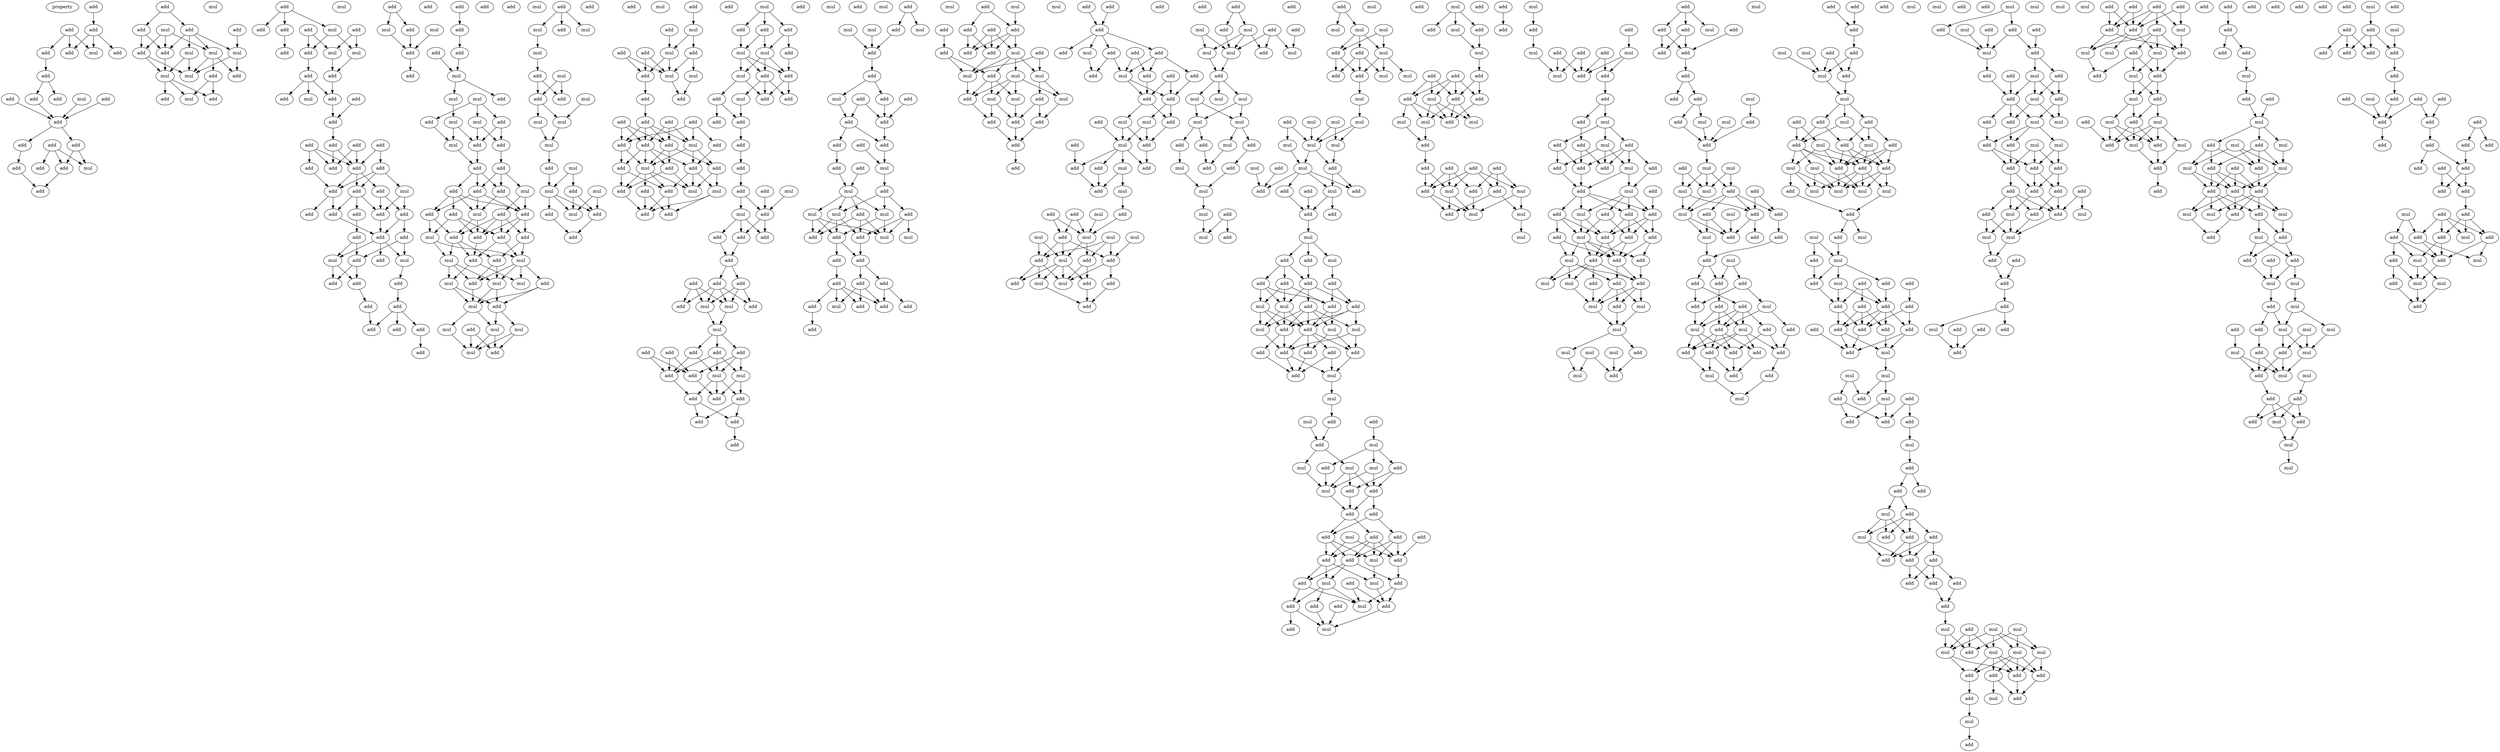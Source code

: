 digraph {
    node [fontcolor=black]
    property [mul=2,lf=1.2]
    0 [ label = add ];
    1 [ label = add ];
    2 [ label = add ];
    3 [ label = add ];
    4 [ label = add ];
    5 [ label = add ];
    6 [ label = mul ];
    7 [ label = add ];
    8 [ label = add ];
    9 [ label = mul ];
    10 [ label = add ];
    11 [ label = add ];
    12 [ label = add ];
    13 [ label = add ];
    14 [ label = add ];
    15 [ label = add ];
    16 [ label = add ];
    17 [ label = add ];
    18 [ label = add ];
    19 [ label = mul ];
    20 [ label = add ];
    21 [ label = add ];
    22 [ label = add ];
    23 [ label = add ];
    24 [ label = add ];
    25 [ label = mul ];
    26 [ label = add ];
    27 [ label = mul ];
    28 [ label = add ];
    29 [ label = mul ];
    30 [ label = add ];
    31 [ label = mul ];
    32 [ label = mul ];
    33 [ label = add ];
    34 [ label = add ];
    35 [ label = mul ];
    36 [ label = add ];
    37 [ label = mul ];
    38 [ label = add ];
    39 [ label = mul ];
    40 [ label = add ];
    41 [ label = add ];
    42 [ label = add ];
    43 [ label = mul ];
    44 [ label = add ];
    45 [ label = add ];
    46 [ label = mul ];
    47 [ label = add ];
    48 [ label = mul ];
    49 [ label = add ];
    50 [ label = add ];
    51 [ label = mul ];
    52 [ label = add ];
    53 [ label = add ];
    54 [ label = mul ];
    55 [ label = add ];
    56 [ label = add ];
    57 [ label = add ];
    58 [ label = add ];
    59 [ label = add ];
    60 [ label = add ];
    61 [ label = add ];
    62 [ label = add ];
    63 [ label = add ];
    64 [ label = add ];
    65 [ label = add ];
    66 [ label = add ];
    67 [ label = mul ];
    68 [ label = add ];
    69 [ label = add ];
    70 [ label = add ];
    71 [ label = add ];
    72 [ label = add ];
    73 [ label = add ];
    74 [ label = add ];
    75 [ label = add ];
    76 [ label = add ];
    77 [ label = add ];
    78 [ label = add ];
    79 [ label = mul ];
    80 [ label = mul ];
    81 [ label = add ];
    82 [ label = add ];
    83 [ label = add ];
    84 [ label = add ];
    85 [ label = add ];
    86 [ label = add ];
    87 [ label = add ];
    88 [ label = add ];
    89 [ label = add ];
    90 [ label = add ];
    91 [ label = add ];
    92 [ label = mul ];
    93 [ label = add ];
    94 [ label = mul ];
    95 [ label = add ];
    96 [ label = add ];
    97 [ label = add ];
    98 [ label = add ];
    99 [ label = add ];
    100 [ label = add ];
    101 [ label = add ];
    102 [ label = mul ];
    103 [ label = add ];
    104 [ label = add ];
    105 [ label = mul ];
    106 [ label = mul ];
    107 [ label = mul ];
    108 [ label = add ];
    109 [ label = add ];
    110 [ label = mul ];
    111 [ label = add ];
    112 [ label = mul ];
    113 [ label = mul ];
    114 [ label = add ];
    115 [ label = add ];
    116 [ label = add ];
    117 [ label = add ];
    118 [ label = add ];
    119 [ label = add ];
    120 [ label = add ];
    121 [ label = mul ];
    122 [ label = add ];
    123 [ label = add ];
    124 [ label = mul ];
    125 [ label = add ];
    126 [ label = add ];
    127 [ label = add ];
    128 [ label = mul ];
    129 [ label = add ];
    130 [ label = add ];
    131 [ label = add ];
    132 [ label = add ];
    133 [ label = mul ];
    134 [ label = mul ];
    135 [ label = add ];
    136 [ label = mul ];
    137 [ label = add ];
    138 [ label = mul ];
    139 [ label = mul ];
    140 [ label = add ];
    141 [ label = add ];
    142 [ label = mul ];
    143 [ label = mul ];
    144 [ label = mul ];
    145 [ label = add ];
    146 [ label = mul ];
    147 [ label = add ];
    148 [ label = mul ];
    149 [ label = add ];
    150 [ label = mul ];
    151 [ label = add ];
    152 [ label = mul ];
    153 [ label = mul ];
    154 [ label = add ];
    155 [ label = add ];
    156 [ label = mul ];
    157 [ label = add ];
    158 [ label = add ];
    159 [ label = add ];
    160 [ label = mul ];
    161 [ label = mul ];
    162 [ label = mul ];
    163 [ label = mul ];
    164 [ label = mul ];
    165 [ label = add ];
    166 [ label = mul ];
    167 [ label = mul ];
    168 [ label = mul ];
    169 [ label = add ];
    170 [ label = add ];
    171 [ label = add ];
    172 [ label = mul ];
    173 [ label = add ];
    174 [ label = add ];
    175 [ label = mul ];
    176 [ label = add ];
    177 [ label = add ];
    178 [ label = add ];
    179 [ label = mul ];
    180 [ label = add ];
    181 [ label = add ];
    182 [ label = add ];
    183 [ label = mul ];
    184 [ label = mul ];
    185 [ label = add ];
    186 [ label = add ];
    187 [ label = add ];
    188 [ label = add ];
    189 [ label = add ];
    190 [ label = add ];
    191 [ label = add ];
    192 [ label = add ];
    193 [ label = add ];
    194 [ label = add ];
    195 [ label = mul ];
    196 [ label = add ];
    197 [ label = add ];
    198 [ label = add ];
    199 [ label = add ];
    200 [ label = mul ];
    201 [ label = add ];
    202 [ label = mul ];
    203 [ label = add ];
    204 [ label = add ];
    205 [ label = mul ];
    206 [ label = add ];
    207 [ label = add ];
    208 [ label = mul ];
    209 [ label = add ];
    210 [ label = add ];
    211 [ label = add ];
    212 [ label = add ];
    213 [ label = mul ];
    214 [ label = mul ];
    215 [ label = add ];
    216 [ label = add ];
    217 [ label = add ];
    218 [ label = mul ];
    219 [ label = add ];
    220 [ label = mul ];
    221 [ label = add ];
    222 [ label = add ];
    223 [ label = add ];
    224 [ label = add ];
    225 [ label = add ];
    226 [ label = mul ];
    227 [ label = add ];
    228 [ label = add ];
    229 [ label = mul ];
    230 [ label = add ];
    231 [ label = add ];
    232 [ label = add ];
    233 [ label = mul ];
    234 [ label = add ];
    235 [ label = add ];
    236 [ label = add ];
    237 [ label = add ];
    238 [ label = add ];
    239 [ label = add ];
    240 [ label = add ];
    241 [ label = mul ];
    242 [ label = add ];
    243 [ label = mul ];
    244 [ label = add ];
    245 [ label = mul ];
    246 [ label = mul ];
    247 [ label = add ];
    248 [ label = add ];
    249 [ label = add ];
    250 [ label = add ];
    251 [ label = add ];
    252 [ label = add ];
    253 [ label = mul ];
    254 [ label = mul ];
    255 [ label = add ];
    256 [ label = add ];
    257 [ label = add ];
    258 [ label = add ];
    259 [ label = add ];
    260 [ label = add ];
    261 [ label = add ];
    262 [ label = add ];
    263 [ label = add ];
    264 [ label = mul ];
    265 [ label = mul ];
    266 [ label = mul ];
    267 [ label = add ];
    268 [ label = add ];
    269 [ label = add ];
    270 [ label = mul ];
    271 [ label = add ];
    272 [ label = add ];
    273 [ label = add ];
    274 [ label = add ];
    275 [ label = add ];
    276 [ label = add ];
    277 [ label = add ];
    278 [ label = add ];
    279 [ label = add ];
    280 [ label = mul ];
    281 [ label = add ];
    282 [ label = mul ];
    283 [ label = mul ];
    284 [ label = mul ];
    285 [ label = mul ];
    286 [ label = add ];
    287 [ label = add ];
    288 [ label = mul ];
    289 [ label = add ];
    290 [ label = mul ];
    291 [ label = mul ];
    292 [ label = add ];
    293 [ label = add ];
    294 [ label = add ];
    295 [ label = add ];
    296 [ label = add ];
    297 [ label = add ];
    298 [ label = add ];
    299 [ label = add ];
    300 [ label = mul ];
    301 [ label = add ];
    302 [ label = add ];
    303 [ label = add ];
    304 [ label = add ];
    305 [ label = add ];
    306 [ label = mul ];
    307 [ label = add ];
    308 [ label = mul ];
    309 [ label = add ];
    310 [ label = add ];
    311 [ label = add ];
    312 [ label = add ];
    313 [ label = mul ];
    314 [ label = add ];
    315 [ label = add ];
    316 [ label = add ];
    317 [ label = mul ];
    318 [ label = add ];
    319 [ label = mul ];
    320 [ label = mul ];
    321 [ label = mul ];
    322 [ label = add ];
    323 [ label = add ];
    324 [ label = mul ];
    325 [ label = mul ];
    326 [ label = add ];
    327 [ label = add ];
    328 [ label = add ];
    329 [ label = add ];
    330 [ label = add ];
    331 [ label = add ];
    332 [ label = add ];
    333 [ label = add ];
    334 [ label = add ];
    335 [ label = add ];
    336 [ label = add ];
    337 [ label = add ];
    338 [ label = add ];
    339 [ label = add ];
    340 [ label = mul ];
    341 [ label = add ];
    342 [ label = add ];
    343 [ label = mul ];
    344 [ label = add ];
    345 [ label = add ];
    346 [ label = add ];
    347 [ label = add ];
    348 [ label = add ];
    349 [ label = mul ];
    350 [ label = mul ];
    351 [ label = add ];
    352 [ label = mul ];
    353 [ label = add ];
    354 [ label = add ];
    355 [ label = add ];
    356 [ label = mul ];
    357 [ label = add ];
    358 [ label = add ];
    359 [ label = mul ];
    360 [ label = add ];
    361 [ label = mul ];
    362 [ label = add ];
    363 [ label = add ];
    364 [ label = add ];
    365 [ label = mul ];
    366 [ label = mul ];
    367 [ label = mul ];
    368 [ label = add ];
    369 [ label = mul ];
    370 [ label = add ];
    371 [ label = mul ];
    372 [ label = add ];
    373 [ label = add ];
    374 [ label = mul ];
    375 [ label = mul ];
    376 [ label = add ];
    377 [ label = add ];
    378 [ label = add ];
    379 [ label = add ];
    380 [ label = add ];
    381 [ label = add ];
    382 [ label = add ];
    383 [ label = mul ];
    384 [ label = mul ];
    385 [ label = add ];
    386 [ label = mul ];
    387 [ label = mul ];
    388 [ label = mul ];
    389 [ label = add ];
    390 [ label = add ];
    391 [ label = mul ];
    392 [ label = mul ];
    393 [ label = mul ];
    394 [ label = mul ];
    395 [ label = mul ];
    396 [ label = mul ];
    397 [ label = add ];
    398 [ label = add ];
    399 [ label = add ];
    400 [ label = mul ];
    401 [ label = add ];
    402 [ label = add ];
    403 [ label = mul ];
    404 [ label = add ];
    405 [ label = mul ];
    406 [ label = add ];
    407 [ label = add ];
    408 [ label = mul ];
    409 [ label = add ];
    410 [ label = mul ];
    411 [ label = mul ];
    412 [ label = mul ];
    413 [ label = add ];
    414 [ label = mul ];
    415 [ label = add ];
    416 [ label = mul ];
    417 [ label = mul ];
    418 [ label = add ];
    419 [ label = add ];
    420 [ label = mul ];
    421 [ label = mul ];
    422 [ label = mul ];
    423 [ label = add ];
    424 [ label = mul ];
    425 [ label = mul ];
    426 [ label = mul ];
    427 [ label = mul ];
    428 [ label = mul ];
    429 [ label = mul ];
    430 [ label = add ];
    431 [ label = add ];
    432 [ label = add ];
    433 [ label = add ];
    434 [ label = add ];
    435 [ label = add ];
    436 [ label = mul ];
    437 [ label = add ];
    438 [ label = add ];
    439 [ label = mul ];
    440 [ label = add ];
    441 [ label = mul ];
    442 [ label = add ];
    443 [ label = add ];
    444 [ label = add ];
    445 [ label = mul ];
    446 [ label = add ];
    447 [ label = add ];
    448 [ label = mul ];
    449 [ label = add ];
    450 [ label = mul ];
    451 [ label = add ];
    452 [ label = add ];
    453 [ label = mul ];
    454 [ label = mul ];
    455 [ label = add ];
    456 [ label = add ];
    457 [ label = mul ];
    458 [ label = add ];
    459 [ label = add ];
    460 [ label = add ];
    461 [ label = add ];
    462 [ label = add ];
    463 [ label = add ];
    464 [ label = mul ];
    465 [ label = mul ];
    466 [ label = add ];
    467 [ label = add ];
    468 [ label = mul ];
    469 [ label = add ];
    470 [ label = mul ];
    471 [ label = add ];
    472 [ label = mul ];
    473 [ label = add ];
    474 [ label = mul ];
    475 [ label = mul ];
    476 [ label = add ];
    477 [ label = mul ];
    478 [ label = add ];
    479 [ label = add ];
    480 [ label = add ];
    481 [ label = add ];
    482 [ label = mul ];
    483 [ label = add ];
    484 [ label = add ];
    485 [ label = add ];
    486 [ label = add ];
    487 [ label = add ];
    488 [ label = mul ];
    489 [ label = add ];
    490 [ label = add ];
    491 [ label = add ];
    492 [ label = mul ];
    493 [ label = add ];
    494 [ label = add ];
    495 [ label = mul ];
    496 [ label = add ];
    497 [ label = add ];
    498 [ label = mul ];
    499 [ label = add ];
    500 [ label = add ];
    501 [ label = add ];
    502 [ label = mul ];
    503 [ label = mul ];
    504 [ label = add ];
    505 [ label = add ];
    506 [ label = add ];
    507 [ label = mul ];
    508 [ label = mul ];
    509 [ label = add ];
    510 [ label = add ];
    511 [ label = add ];
    512 [ label = add ];
    513 [ label = mul ];
    514 [ label = add ];
    515 [ label = add ];
    516 [ label = mul ];
    517 [ label = mul ];
    518 [ label = add ];
    519 [ label = mul ];
    520 [ label = add ];
    521 [ label = add ];
    522 [ label = add ];
    523 [ label = add ];
    524 [ label = add ];
    525 [ label = add ];
    526 [ label = add ];
    527 [ label = mul ];
    528 [ label = mul ];
    529 [ label = add ];
    530 [ label = mul ];
    531 [ label = add ];
    532 [ label = mul ];
    533 [ label = mul ];
    534 [ label = add ];
    535 [ label = add ];
    536 [ label = mul ];
    537 [ label = add ];
    538 [ label = add ];
    539 [ label = add ];
    540 [ label = mul ];
    541 [ label = add ];
    542 [ label = add ];
    543 [ label = mul ];
    544 [ label = mul ];
    545 [ label = add ];
    546 [ label = add ];
    547 [ label = add ];
    548 [ label = mul ];
    549 [ label = add ];
    550 [ label = mul ];
    551 [ label = add ];
    552 [ label = add ];
    553 [ label = add ];
    554 [ label = add ];
    555 [ label = add ];
    556 [ label = add ];
    557 [ label = add ];
    558 [ label = mul ];
    559 [ label = add ];
    560 [ label = mul ];
    561 [ label = add ];
    562 [ label = add ];
    563 [ label = mul ];
    564 [ label = add ];
    565 [ label = add ];
    566 [ label = add ];
    567 [ label = add ];
    568 [ label = add ];
    569 [ label = add ];
    570 [ label = mul ];
    571 [ label = add ];
    572 [ label = add ];
    573 [ label = mul ];
    574 [ label = add ];
    575 [ label = add ];
    576 [ label = add ];
    577 [ label = mul ];
    578 [ label = mul ];
    579 [ label = add ];
    580 [ label = add ];
    581 [ label = mul ];
    582 [ label = add ];
    583 [ label = mul ];
    584 [ label = mul ];
    585 [ label = mul ];
    586 [ label = mul ];
    587 [ label = mul ];
    588 [ label = add ];
    589 [ label = add ];
    590 [ label = mul ];
    591 [ label = add ];
    592 [ label = add ];
    593 [ label = add ];
    594 [ label = mul ];
    595 [ label = add ];
    596 [ label = add ];
    597 [ label = add ];
    598 [ label = add ];
    599 [ label = mul ];
    600 [ label = add ];
    601 [ label = add ];
    602 [ label = mul ];
    603 [ label = add ];
    604 [ label = mul ];
    605 [ label = add ];
    606 [ label = add ];
    607 [ label = add ];
    608 [ label = mul ];
    609 [ label = mul ];
    610 [ label = mul ];
    611 [ label = mul ];
    612 [ label = add ];
    613 [ label = add ];
    614 [ label = mul ];
    615 [ label = add ];
    616 [ label = add ];
    617 [ label = add ];
    618 [ label = mul ];
    619 [ label = mul ];
    620 [ label = add ];
    621 [ label = add ];
    622 [ label = mul ];
    623 [ label = add ];
    624 [ label = add ];
    625 [ label = mul ];
    626 [ label = add ];
    627 [ label = add ];
    628 [ label = add ];
    629 [ label = add ];
    630 [ label = add ];
    631 [ label = mul ];
    632 [ label = add ];
    633 [ label = add ];
    634 [ label = mul ];
    635 [ label = mul ];
    636 [ label = add ];
    637 [ label = add ];
    638 [ label = add ];
    639 [ label = add ];
    640 [ label = add ];
    641 [ label = add ];
    642 [ label = add ];
    643 [ label = add ];
    644 [ label = add ];
    645 [ label = mul ];
    646 [ label = mul ];
    647 [ label = add ];
    648 [ label = add ];
    649 [ label = add ];
    650 [ label = add ];
    651 [ label = mul ];
    652 [ label = mul ];
    653 [ label = mul ];
    654 [ label = add ];
    655 [ label = add ];
    656 [ label = mul ];
    657 [ label = mul ];
    658 [ label = add ];
    659 [ label = mul ];
    660 [ label = add ];
    661 [ label = mul ];
    662 [ label = add ];
    663 [ label = add ];
    664 [ label = add ];
    665 [ label = add ];
    666 [ label = mul ];
    667 [ label = add ];
    668 [ label = mul ];
    669 [ label = add ];
    670 [ label = mul ];
    671 [ label = add ];
    672 [ label = mul ];
    673 [ label = add ];
    674 [ label = mul ];
    675 [ label = add ];
    676 [ label = mul ];
    677 [ label = mul ];
    678 [ label = mul ];
    679 [ label = add ];
    680 [ label = add ];
    681 [ label = mul ];
    682 [ label = add ];
    683 [ label = mul ];
    684 [ label = mul ];
    685 [ label = add ];
    686 [ label = add ];
    687 [ label = add ];
    688 [ label = add ];
    689 [ label = add ];
    690 [ label = mul ];
    691 [ label = add ];
    692 [ label = add ];
    693 [ label = add ];
    694 [ label = add ];
    695 [ label = add ];
    696 [ label = add ];
    697 [ label = add ];
    698 [ label = add ];
    699 [ label = add ];
    700 [ label = mul ];
    701 [ label = add ];
    702 [ label = mul ];
    703 [ label = mul ];
    704 [ label = add ];
    705 [ label = add ];
    706 [ label = add ];
    707 [ label = mul ];
    708 [ label = add ];
    709 [ label = add ];
    710 [ label = add ];
    711 [ label = mul ];
    712 [ label = add ];
    713 [ label = add ];
    714 [ label = add ];
    715 [ label = add ];
    716 [ label = mul ];
    717 [ label = add ];
    718 [ label = add ];
    719 [ label = add ];
    720 [ label = add ];
    721 [ label = mul ];
    722 [ label = add ];
    723 [ label = add ];
    724 [ label = add ];
    725 [ label = add ];
    726 [ label = add ];
    727 [ label = add ];
    728 [ label = add ];
    729 [ label = add ];
    730 [ label = mul ];
    731 [ label = mul ];
    732 [ label = mul ];
    733 [ label = mul ];
    734 [ label = mul ];
    735 [ label = mul ];
    736 [ label = mul ];
    737 [ label = add ];
    738 [ label = add ];
    739 [ label = add ];
    740 [ label = add ];
    741 [ label = add ];
    742 [ label = mul ];
    743 [ label = add ];
    744 [ label = add ];
    745 [ label = mul ];
    746 [ label = add ];
    747 [ label = mul ];
    748 [ label = mul ];
    749 [ label = add ];
    750 [ label = add ];
    751 [ label = add ];
    752 [ label = add ];
    753 [ label = add ];
    754 [ label = mul ];
    755 [ label = add ];
    756 [ label = add ];
    757 [ label = mul ];
    758 [ label = add ];
    759 [ label = mul ];
    760 [ label = add ];
    761 [ label = add ];
    762 [ label = add ];
    763 [ label = add ];
    764 [ label = mul ];
    765 [ label = mul ];
    766 [ label = add ];
    767 [ label = add ];
    768 [ label = mul ];
    769 [ label = mul ];
    770 [ label = add ];
    771 [ label = add ];
    772 [ label = add ];
    773 [ label = add ];
    774 [ label = add ];
    775 [ label = add ];
    776 [ label = add ];
    777 [ label = add ];
    778 [ label = mul ];
    779 [ label = mul ];
    780 [ label = add ];
    781 [ label = add ];
    782 [ label = mul ];
    783 [ label = mul ];
    784 [ label = mul ];
    785 [ label = add ];
    786 [ label = add ];
    787 [ label = add ];
    788 [ label = add ];
    789 [ label = mul ];
    790 [ label = add ];
    791 [ label = add ];
    792 [ label = add ];
    793 [ label = mul ];
    794 [ label = add ];
    795 [ label = mul ];
    796 [ label = add ];
    797 [ label = add ];
    798 [ label = add ];
    799 [ label = add ];
    800 [ label = add ];
    801 [ label = add ];
    802 [ label = mul ];
    803 [ label = add ];
    804 [ label = add ];
    805 [ label = mul ];
    806 [ label = add ];
    807 [ label = mul ];
    808 [ label = mul ];
    809 [ label = add ];
    810 [ label = mul ];
    811 [ label = add ];
    812 [ label = mul ];
    813 [ label = add ];
    814 [ label = mul ];
    815 [ label = mul ];
    816 [ label = add ];
    817 [ label = add ];
    818 [ label = mul ];
    819 [ label = add ];
    820 [ label = add ];
    821 [ label = add ];
    822 [ label = mul ];
    823 [ label = add ];
    824 [ label = add ];
    825 [ label = add ];
    826 [ label = add ];
    827 [ label = add ];
    828 [ label = add ];
    829 [ label = add ];
    830 [ label = add ];
    831 [ label = mul ];
    832 [ label = add ];
    833 [ label = add ];
    834 [ label = add ];
    835 [ label = mul ];
    836 [ label = add ];
    837 [ label = mul ];
    838 [ label = add ];
    839 [ label = mul ];
    840 [ label = mul ];
    841 [ label = mul ];
    842 [ label = add ];
    843 [ label = add ];
    844 [ label = add ];
    845 [ label = add ];
    846 [ label = add ];
    847 [ label = add ];
    848 [ label = add ];
    849 [ label = mul ];
    850 [ label = add ];
    851 [ label = mul ];
    852 [ label = mul ];
    853 [ label = mul ];
    854 [ label = add ];
    855 [ label = add ];
    856 [ label = add ];
    857 [ label = add ];
    858 [ label = add ];
    859 [ label = add ];
    860 [ label = mul ];
    861 [ label = mul ];
    862 [ label = add ];
    863 [ label = mul ];
    864 [ label = mul ];
    865 [ label = add ];
    866 [ label = mul ];
    867 [ label = add ];
    868 [ label = mul ];
    869 [ label = mul ];
    870 [ label = add ];
    871 [ label = add ];
    872 [ label = mul ];
    873 [ label = mul ];
    874 [ label = add ];
    875 [ label = mul ];
    876 [ label = add ];
    877 [ label = add ];
    878 [ label = add ];
    879 [ label = add ];
    880 [ label = mul ];
    881 [ label = mul ];
    882 [ label = add ];
    883 [ label = mul ];
    884 [ label = mul ];
    885 [ label = mul ];
    886 [ label = add ];
    887 [ label = add ];
    888 [ label = add ];
    889 [ label = add ];
    890 [ label = add ];
    891 [ label = add ];
    892 [ label = add ];
    893 [ label = add ];
    894 [ label = add ];
    895 [ label = mul ];
    896 [ label = add ];
    897 [ label = add ];
    898 [ label = add ];
    899 [ label = add ];
    900 [ label = add ];
    901 [ label = add ];
    902 [ label = add ];
    903 [ label = add ];
    904 [ label = add ];
    905 [ label = add ];
    906 [ label = add ];
    907 [ label = add ];
    908 [ label = add ];
    909 [ label = add ];
    910 [ label = add ];
    911 [ label = add ];
    912 [ label = add ];
    913 [ label = mul ];
    914 [ label = add ];
    915 [ label = mul ];
    916 [ label = add ];
    917 [ label = add ];
    918 [ label = add ];
    919 [ label = add ];
    920 [ label = mul ];
    921 [ label = add ];
    922 [ label = mul ];
    923 [ label = add ];
    924 [ label = mul ];
    925 [ label = mul ];
    926 [ label = add ];
    0 -> 2 [ name = 0 ];
    1 -> 3 [ name = 1 ];
    1 -> 4 [ name = 2 ];
    1 -> 6 [ name = 3 ];
    2 -> 3 [ name = 4 ];
    2 -> 5 [ name = 5 ];
    2 -> 6 [ name = 6 ];
    4 -> 7 [ name = 7 ];
    7 -> 8 [ name = 8 ];
    7 -> 12 [ name = 9 ];
    9 -> 13 [ name = 10 ];
    10 -> 13 [ name = 11 ];
    11 -> 13 [ name = 12 ];
    12 -> 13 [ name = 13 ];
    13 -> 14 [ name = 14 ];
    13 -> 16 [ name = 15 ];
    14 -> 17 [ name = 16 ];
    14 -> 19 [ name = 17 ];
    15 -> 17 [ name = 18 ];
    15 -> 18 [ name = 19 ];
    15 -> 19 [ name = 20 ];
    16 -> 20 [ name = 21 ];
    17 -> 22 [ name = 22 ];
    20 -> 22 [ name = 23 ];
    21 -> 24 [ name = 24 ];
    21 -> 26 [ name = 25 ];
    23 -> 29 [ name = 26 ];
    24 -> 27 [ name = 27 ];
    24 -> 28 [ name = 28 ];
    24 -> 29 [ name = 29 ];
    24 -> 31 [ name = 30 ];
    25 -> 28 [ name = 31 ];
    25 -> 30 [ name = 32 ];
    25 -> 31 [ name = 33 ];
    26 -> 28 [ name = 34 ];
    26 -> 30 [ name = 35 ];
    27 -> 32 [ name = 36 ];
    27 -> 35 [ name = 37 ];
    28 -> 32 [ name = 38 ];
    29 -> 33 [ name = 39 ];
    29 -> 35 [ name = 40 ];
    30 -> 32 [ name = 41 ];
    30 -> 35 [ name = 42 ];
    31 -> 33 [ name = 43 ];
    31 -> 34 [ name = 44 ];
    31 -> 35 [ name = 45 ];
    32 -> 36 [ name = 46 ];
    32 -> 37 [ name = 47 ];
    32 -> 38 [ name = 48 ];
    34 -> 36 [ name = 49 ];
    34 -> 37 [ name = 50 ];
    40 -> 43 [ name = 51 ];
    40 -> 44 [ name = 52 ];
    40 -> 45 [ name = 53 ];
    41 -> 46 [ name = 54 ];
    41 -> 48 [ name = 55 ];
    42 -> 47 [ name = 56 ];
    42 -> 48 [ name = 57 ];
    43 -> 46 [ name = 58 ];
    43 -> 47 [ name = 59 ];
    45 -> 49 [ name = 60 ];
    46 -> 52 [ name = 61 ];
    47 -> 50 [ name = 62 ];
    48 -> 52 [ name = 63 ];
    50 -> 53 [ name = 64 ];
    50 -> 54 [ name = 65 ];
    50 -> 55 [ name = 66 ];
    52 -> 53 [ name = 67 ];
    53 -> 57 [ name = 68 ];
    56 -> 57 [ name = 69 ];
    57 -> 59 [ name = 70 ];
    58 -> 62 [ name = 71 ];
    58 -> 64 [ name = 72 ];
    58 -> 65 [ name = 73 ];
    59 -> 64 [ name = 74 ];
    59 -> 65 [ name = 75 ];
    60 -> 64 [ name = 76 ];
    60 -> 65 [ name = 77 ];
    61 -> 63 [ name = 78 ];
    61 -> 65 [ name = 79 ];
    62 -> 66 [ name = 80 ];
    63 -> 66 [ name = 81 ];
    63 -> 67 [ name = 82 ];
    63 -> 69 [ name = 83 ];
    65 -> 66 [ name = 84 ];
    65 -> 68 [ name = 85 ];
    65 -> 69 [ name = 86 ];
    66 -> 71 [ name = 87 ];
    66 -> 72 [ name = 88 ];
    67 -> 70 [ name = 89 ];
    67 -> 73 [ name = 90 ];
    68 -> 70 [ name = 91 ];
    68 -> 73 [ name = 92 ];
    69 -> 71 [ name = 93 ];
    69 -> 73 [ name = 94 ];
    69 -> 74 [ name = 95 ];
    70 -> 76 [ name = 96 ];
    70 -> 77 [ name = 97 ];
    71 -> 76 [ name = 98 ];
    73 -> 76 [ name = 99 ];
    74 -> 75 [ name = 100 ];
    75 -> 79 [ name = 101 ];
    75 -> 81 [ name = 102 ];
    76 -> 78 [ name = 103 ];
    76 -> 79 [ name = 104 ];
    76 -> 80 [ name = 105 ];
    77 -> 80 [ name = 106 ];
    77 -> 81 [ name = 107 ];
    79 -> 82 [ name = 108 ];
    79 -> 84 [ name = 109 ];
    80 -> 83 [ name = 110 ];
    81 -> 82 [ name = 111 ];
    81 -> 84 [ name = 112 ];
    83 -> 86 [ name = 113 ];
    84 -> 85 [ name = 114 ];
    85 -> 88 [ name = 115 ];
    86 -> 87 [ name = 116 ];
    86 -> 88 [ name = 117 ];
    86 -> 89 [ name = 118 ];
    89 -> 90 [ name = 119 ];
    91 -> 92 [ name = 120 ];
    91 -> 95 [ name = 121 ];
    92 -> 96 [ name = 122 ];
    94 -> 96 [ name = 123 ];
    95 -> 96 [ name = 124 ];
    96 -> 98 [ name = 125 ];
    97 -> 100 [ name = 126 ];
    100 -> 104 [ name = 127 ];
    103 -> 105 [ name = 128 ];
    104 -> 105 [ name = 129 ];
    105 -> 107 [ name = 130 ];
    105 -> 108 [ name = 131 ];
    106 -> 109 [ name = 132 ];
    106 -> 110 [ name = 133 ];
    106 -> 111 [ name = 134 ];
    107 -> 112 [ name = 135 ];
    109 -> 114 [ name = 136 ];
    109 -> 115 [ name = 137 ];
    110 -> 114 [ name = 138 ];
    110 -> 115 [ name = 139 ];
    111 -> 113 [ name = 140 ];
    112 -> 113 [ name = 141 ];
    112 -> 114 [ name = 142 ];
    113 -> 117 [ name = 143 ];
    114 -> 117 [ name = 144 ];
    115 -> 116 [ name = 145 ];
    116 -> 118 [ name = 146 ];
    116 -> 119 [ name = 147 ];
    116 -> 121 [ name = 148 ];
    117 -> 118 [ name = 149 ];
    117 -> 119 [ name = 150 ];
    117 -> 120 [ name = 151 ];
    118 -> 122 [ name = 152 ];
    118 -> 124 [ name = 153 ];
    119 -> 122 [ name = 154 ];
    119 -> 124 [ name = 155 ];
    119 -> 126 [ name = 156 ];
    120 -> 122 [ name = 157 ];
    120 -> 124 [ name = 158 ];
    120 -> 125 [ name = 159 ];
    120 -> 126 [ name = 160 ];
    121 -> 122 [ name = 161 ];
    121 -> 123 [ name = 162 ];
    122 -> 127 [ name = 163 ];
    122 -> 129 [ name = 164 ];
    122 -> 131 [ name = 165 ];
    123 -> 127 [ name = 166 ];
    123 -> 129 [ name = 167 ];
    123 -> 130 [ name = 168 ];
    123 -> 131 [ name = 169 ];
    124 -> 129 [ name = 170 ];
    124 -> 130 [ name = 171 ];
    125 -> 128 [ name = 172 ];
    125 -> 129 [ name = 173 ];
    125 -> 131 [ name = 174 ];
    126 -> 128 [ name = 175 ];
    126 -> 130 [ name = 176 ];
    127 -> 133 [ name = 177 ];
    127 -> 135 [ name = 178 ];
    128 -> 133 [ name = 179 ];
    128 -> 134 [ name = 180 ];
    129 -> 132 [ name = 181 ];
    130 -> 132 [ name = 182 ];
    130 -> 134 [ name = 183 ];
    130 -> 135 [ name = 184 ];
    131 -> 132 [ name = 185 ];
    131 -> 133 [ name = 186 ];
    132 -> 136 [ name = 187 ];
    132 -> 139 [ name = 188 ];
    133 -> 137 [ name = 189 ];
    133 -> 138 [ name = 190 ];
    133 -> 139 [ name = 191 ];
    133 -> 140 [ name = 192 ];
    134 -> 136 [ name = 193 ];
    134 -> 137 [ name = 194 ];
    134 -> 138 [ name = 195 ];
    135 -> 137 [ name = 196 ];
    135 -> 138 [ name = 197 ];
    136 -> 141 [ name = 198 ];
    136 -> 142 [ name = 199 ];
    137 -> 142 [ name = 200 ];
    138 -> 141 [ name = 201 ];
    138 -> 142 [ name = 202 ];
    140 -> 141 [ name = 203 ];
    140 -> 142 [ name = 204 ];
    141 -> 143 [ name = 205 ];
    141 -> 146 [ name = 206 ];
    142 -> 143 [ name = 207 ];
    142 -> 144 [ name = 208 ];
    143 -> 147 [ name = 209 ];
    143 -> 148 [ name = 210 ];
    144 -> 148 [ name = 211 ];
    145 -> 147 [ name = 212 ];
    145 -> 148 [ name = 213 ];
    146 -> 147 [ name = 214 ];
    146 -> 148 [ name = 215 ];
    149 -> 150 [ name = 216 ];
    149 -> 151 [ name = 217 ];
    149 -> 152 [ name = 218 ];
    150 -> 153 [ name = 219 ];
    153 -> 155 [ name = 220 ];
    155 -> 158 [ name = 221 ];
    155 -> 159 [ name = 222 ];
    156 -> 158 [ name = 223 ];
    156 -> 159 [ name = 224 ];
    159 -> 162 [ name = 225 ];
    159 -> 163 [ name = 226 ];
    160 -> 163 [ name = 227 ];
    162 -> 164 [ name = 228 ];
    163 -> 164 [ name = 229 ];
    164 -> 165 [ name = 230 ];
    165 -> 168 [ name = 231 ];
    166 -> 168 [ name = 232 ];
    166 -> 169 [ name = 233 ];
    167 -> 171 [ name = 234 ];
    167 -> 172 [ name = 235 ];
    168 -> 170 [ name = 236 ];
    168 -> 171 [ name = 237 ];
    168 -> 172 [ name = 238 ];
    169 -> 171 [ name = 239 ];
    169 -> 172 [ name = 240 ];
    170 -> 173 [ name = 241 ];
    171 -> 173 [ name = 242 ];
    174 -> 175 [ name = 243 ];
    175 -> 179 [ name = 244 ];
    175 -> 181 [ name = 245 ];
    176 -> 179 [ name = 246 ];
    178 -> 182 [ name = 247 ];
    178 -> 184 [ name = 248 ];
    179 -> 182 [ name = 249 ];
    179 -> 184 [ name = 250 ];
    180 -> 182 [ name = 251 ];
    180 -> 184 [ name = 252 ];
    181 -> 183 [ name = 253 ];
    181 -> 184 [ name = 254 ];
    182 -> 185 [ name = 255 ];
    183 -> 186 [ name = 256 ];
    184 -> 186 [ name = 257 ];
    185 -> 189 [ name = 258 ];
    187 -> 191 [ name = 259 ];
    187 -> 193 [ name = 260 ];
    187 -> 195 [ name = 261 ];
    188 -> 191 [ name = 262 ];
    188 -> 192 [ name = 263 ];
    188 -> 193 [ name = 264 ];
    189 -> 191 [ name = 265 ];
    189 -> 192 [ name = 266 ];
    189 -> 193 [ name = 267 ];
    189 -> 195 [ name = 268 ];
    190 -> 192 [ name = 269 ];
    190 -> 194 [ name = 270 ];
    190 -> 195 [ name = 271 ];
    191 -> 196 [ name = 272 ];
    191 -> 197 [ name = 273 ];
    191 -> 198 [ name = 274 ];
    191 -> 200 [ name = 275 ];
    192 -> 197 [ name = 276 ];
    192 -> 200 [ name = 277 ];
    193 -> 196 [ name = 278 ];
    193 -> 199 [ name = 279 ];
    193 -> 200 [ name = 280 ];
    194 -> 198 [ name = 281 ];
    195 -> 198 [ name = 282 ];
    195 -> 199 [ name = 283 ];
    195 -> 200 [ name = 284 ];
    196 -> 203 [ name = 285 ];
    196 -> 205 [ name = 286 ];
    197 -> 203 [ name = 287 ];
    197 -> 204 [ name = 288 ];
    198 -> 202 [ name = 289 ];
    198 -> 204 [ name = 290 ];
    198 -> 205 [ name = 291 ];
    199 -> 202 [ name = 292 ];
    199 -> 205 [ name = 293 ];
    200 -> 201 [ name = 294 ];
    200 -> 203 [ name = 295 ];
    200 -> 204 [ name = 296 ];
    200 -> 205 [ name = 297 ];
    201 -> 206 [ name = 298 ];
    201 -> 207 [ name = 299 ];
    202 -> 206 [ name = 300 ];
    202 -> 207 [ name = 301 ];
    203 -> 206 [ name = 302 ];
    204 -> 206 [ name = 303 ];
    204 -> 207 [ name = 304 ];
    208 -> 209 [ name = 305 ];
    208 -> 210 [ name = 306 ];
    208 -> 211 [ name = 307 ];
    209 -> 214 [ name = 308 ];
    210 -> 213 [ name = 309 ];
    210 -> 214 [ name = 310 ];
    211 -> 213 [ name = 311 ];
    211 -> 215 [ name = 312 ];
    213 -> 216 [ name = 313 ];
    213 -> 217 [ name = 314 ];
    213 -> 218 [ name = 315 ];
    214 -> 216 [ name = 316 ];
    214 -> 217 [ name = 317 ];
    214 -> 218 [ name = 318 ];
    215 -> 217 [ name = 319 ];
    216 -> 220 [ name = 320 ];
    216 -> 221 [ name = 321 ];
    216 -> 222 [ name = 322 ];
    217 -> 221 [ name = 323 ];
    217 -> 222 [ name = 324 ];
    218 -> 219 [ name = 325 ];
    218 -> 221 [ name = 326 ];
    219 -> 223 [ name = 327 ];
    219 -> 224 [ name = 328 ];
    220 -> 223 [ name = 329 ];
    223 -> 225 [ name = 330 ];
    225 -> 227 [ name = 331 ];
    227 -> 231 [ name = 332 ];
    229 -> 232 [ name = 333 ];
    230 -> 232 [ name = 334 ];
    231 -> 232 [ name = 335 ];
    231 -> 233 [ name = 336 ];
    232 -> 235 [ name = 337 ];
    232 -> 236 [ name = 338 ];
    233 -> 234 [ name = 339 ];
    233 -> 235 [ name = 340 ];
    233 -> 236 [ name = 341 ];
    234 -> 237 [ name = 342 ];
    236 -> 237 [ name = 343 ];
    237 -> 238 [ name = 344 ];
    237 -> 240 [ name = 345 ];
    238 -> 241 [ name = 346 ];
    238 -> 244 [ name = 347 ];
    238 -> 245 [ name = 348 ];
    239 -> 241 [ name = 349 ];
    239 -> 242 [ name = 350 ];
    239 -> 245 [ name = 351 ];
    240 -> 241 [ name = 352 ];
    240 -> 242 [ name = 353 ];
    240 -> 244 [ name = 354 ];
    240 -> 245 [ name = 355 ];
    241 -> 246 [ name = 356 ];
    245 -> 246 [ name = 357 ];
    246 -> 247 [ name = 358 ];
    246 -> 248 [ name = 359 ];
    246 -> 251 [ name = 360 ];
    247 -> 252 [ name = 361 ];
    247 -> 253 [ name = 362 ];
    247 -> 254 [ name = 363 ];
    248 -> 253 [ name = 364 ];
    248 -> 255 [ name = 365 ];
    249 -> 252 [ name = 366 ];
    249 -> 255 [ name = 367 ];
    250 -> 252 [ name = 368 ];
    250 -> 255 [ name = 369 ];
    251 -> 253 [ name = 370 ];
    251 -> 254 [ name = 371 ];
    251 -> 255 [ name = 372 ];
    252 -> 258 [ name = 373 ];
    253 -> 256 [ name = 374 ];
    253 -> 257 [ name = 375 ];
    253 -> 258 [ name = 376 ];
    254 -> 256 [ name = 377 ];
    254 -> 258 [ name = 378 ];
    255 -> 257 [ name = 379 ];
    256 -> 259 [ name = 380 ];
    256 -> 260 [ name = 381 ];
    257 -> 259 [ name = 382 ];
    257 -> 260 [ name = 383 ];
    259 -> 261 [ name = 384 ];
    262 -> 263 [ name = 385 ];
    262 -> 265 [ name = 386 ];
    263 -> 267 [ name = 387 ];
    264 -> 267 [ name = 388 ];
    266 -> 267 [ name = 389 ];
    267 -> 268 [ name = 390 ];
    268 -> 269 [ name = 391 ];
    268 -> 270 [ name = 392 ];
    269 -> 274 [ name = 393 ];
    270 -> 273 [ name = 394 ];
    271 -> 273 [ name = 395 ];
    271 -> 274 [ name = 396 ];
    272 -> 274 [ name = 397 ];
    273 -> 276 [ name = 398 ];
    273 -> 277 [ name = 399 ];
    274 -> 276 [ name = 400 ];
    275 -> 280 [ name = 401 ];
    276 -> 280 [ name = 402 ];
    277 -> 278 [ name = 403 ];
    278 -> 283 [ name = 404 ];
    279 -> 283 [ name = 405 ];
    280 -> 281 [ name = 406 ];
    281 -> 284 [ name = 407 ];
    281 -> 287 [ name = 408 ];
    281 -> 288 [ name = 409 ];
    283 -> 284 [ name = 410 ];
    283 -> 285 [ name = 411 ];
    283 -> 286 [ name = 412 ];
    283 -> 288 [ name = 413 ];
    284 -> 291 [ name = 414 ];
    284 -> 293 [ name = 415 ];
    285 -> 291 [ name = 416 ];
    285 -> 292 [ name = 417 ];
    285 -> 293 [ name = 418 ];
    286 -> 289 [ name = 419 ];
    286 -> 291 [ name = 420 ];
    286 -> 292 [ name = 421 ];
    287 -> 289 [ name = 422 ];
    287 -> 290 [ name = 423 ];
    287 -> 291 [ name = 424 ];
    288 -> 289 [ name = 425 ];
    288 -> 292 [ name = 426 ];
    288 -> 293 [ name = 427 ];
    289 -> 294 [ name = 428 ];
    293 -> 294 [ name = 429 ];
    293 -> 295 [ name = 430 ];
    294 -> 296 [ name = 431 ];
    294 -> 297 [ name = 432 ];
    295 -> 298 [ name = 433 ];
    296 -> 302 [ name = 434 ];
    296 -> 303 [ name = 435 ];
    297 -> 299 [ name = 436 ];
    297 -> 300 [ name = 437 ];
    297 -> 302 [ name = 438 ];
    298 -> 299 [ name = 439 ];
    298 -> 300 [ name = 440 ];
    298 -> 301 [ name = 441 ];
    298 -> 302 [ name = 442 ];
    301 -> 304 [ name = 443 ];
    305 -> 309 [ name = 444 ];
    305 -> 310 [ name = 445 ];
    306 -> 310 [ name = 446 ];
    307 -> 315 [ name = 447 ];
    309 -> 312 [ name = 448 ];
    309 -> 316 [ name = 449 ];
    310 -> 312 [ name = 450 ];
    310 -> 313 [ name = 451 ];
    310 -> 316 [ name = 452 ];
    311 -> 312 [ name = 453 ];
    311 -> 313 [ name = 454 ];
    311 -> 316 [ name = 455 ];
    312 -> 317 [ name = 456 ];
    313 -> 317 [ name = 457 ];
    313 -> 318 [ name = 458 ];
    313 -> 319 [ name = 459 ];
    313 -> 320 [ name = 460 ];
    314 -> 317 [ name = 461 ];
    314 -> 320 [ name = 462 ];
    315 -> 317 [ name = 463 ];
    315 -> 318 [ name = 464 ];
    317 -> 322 [ name = 465 ];
    318 -> 321 [ name = 466 ];
    318 -> 322 [ name = 467 ];
    318 -> 325 [ name = 468 ];
    319 -> 321 [ name = 469 ];
    319 -> 322 [ name = 470 ];
    319 -> 324 [ name = 471 ];
    319 -> 325 [ name = 472 ];
    320 -> 323 [ name = 473 ];
    320 -> 324 [ name = 474 ];
    321 -> 327 [ name = 475 ];
    322 -> 326 [ name = 476 ];
    323 -> 327 [ name = 477 ];
    323 -> 328 [ name = 478 ];
    324 -> 328 [ name = 479 ];
    325 -> 326 [ name = 480 ];
    325 -> 327 [ name = 481 ];
    326 -> 329 [ name = 482 ];
    327 -> 329 [ name = 483 ];
    328 -> 329 [ name = 484 ];
    329 -> 333 [ name = 485 ];
    330 -> 335 [ name = 486 ];
    332 -> 335 [ name = 487 ];
    335 -> 336 [ name = 488 ];
    335 -> 338 [ name = 489 ];
    335 -> 339 [ name = 490 ];
    335 -> 340 [ name = 491 ];
    336 -> 342 [ name = 492 ];
    336 -> 343 [ name = 493 ];
    336 -> 344 [ name = 494 ];
    337 -> 343 [ name = 495 ];
    337 -> 344 [ name = 496 ];
    338 -> 343 [ name = 497 ];
    338 -> 345 [ name = 498 ];
    340 -> 345 [ name = 499 ];
    341 -> 346 [ name = 500 ];
    341 -> 347 [ name = 501 ];
    342 -> 346 [ name = 502 ];
    343 -> 346 [ name = 503 ];
    343 -> 347 [ name = 504 ];
    344 -> 347 [ name = 505 ];
    346 -> 348 [ name = 506 ];
    346 -> 349 [ name = 507 ];
    347 -> 348 [ name = 508 ];
    347 -> 350 [ name = 509 ];
    348 -> 353 [ name = 510 ];
    349 -> 352 [ name = 511 ];
    349 -> 353 [ name = 512 ];
    350 -> 352 [ name = 513 ];
    350 -> 353 [ name = 514 ];
    351 -> 352 [ name = 515 ];
    352 -> 355 [ name = 516 ];
    352 -> 356 [ name = 517 ];
    352 -> 357 [ name = 518 ];
    352 -> 358 [ name = 519 ];
    353 -> 358 [ name = 520 ];
    354 -> 355 [ name = 521 ];
    355 -> 360 [ name = 522 ];
    356 -> 359 [ name = 523 ];
    356 -> 360 [ name = 524 ];
    357 -> 360 [ name = 525 ];
    359 -> 364 [ name = 526 ];
    361 -> 365 [ name = 527 ];
    362 -> 365 [ name = 528 ];
    362 -> 368 [ name = 529 ];
    363 -> 365 [ name = 530 ];
    363 -> 368 [ name = 531 ];
    364 -> 365 [ name = 532 ];
    365 -> 371 [ name = 533 ];
    365 -> 372 [ name = 534 ];
    366 -> 370 [ name = 535 ];
    367 -> 371 [ name = 536 ];
    367 -> 373 [ name = 537 ];
    368 -> 370 [ name = 538 ];
    368 -> 371 [ name = 539 ];
    368 -> 373 [ name = 540 ];
    369 -> 370 [ name = 541 ];
    369 -> 372 [ name = 542 ];
    369 -> 373 [ name = 543 ];
    370 -> 375 [ name = 544 ];
    370 -> 378 [ name = 545 ];
    371 -> 374 [ name = 546 ];
    371 -> 375 [ name = 547 ];
    371 -> 376 [ name = 548 ];
    371 -> 377 [ name = 549 ];
    372 -> 375 [ name = 550 ];
    372 -> 377 [ name = 551 ];
    373 -> 374 [ name = 552 ];
    373 -> 375 [ name = 553 ];
    373 -> 376 [ name = 554 ];
    374 -> 379 [ name = 555 ];
    377 -> 379 [ name = 556 ];
    378 -> 379 [ name = 557 ];
    380 -> 381 [ name = 558 ];
    380 -> 383 [ name = 559 ];
    381 -> 386 [ name = 560 ];
    382 -> 387 [ name = 561 ];
    383 -> 386 [ name = 562 ];
    383 -> 388 [ name = 563 ];
    383 -> 389 [ name = 564 ];
    384 -> 386 [ name = 565 ];
    384 -> 388 [ name = 566 ];
    385 -> 386 [ name = 567 ];
    385 -> 387 [ name = 568 ];
    385 -> 389 [ name = 569 ];
    386 -> 390 [ name = 570 ];
    388 -> 390 [ name = 571 ];
    390 -> 391 [ name = 572 ];
    390 -> 392 [ name = 573 ];
    390 -> 393 [ name = 574 ];
    391 -> 394 [ name = 575 ];
    391 -> 395 [ name = 576 ];
    393 -> 394 [ name = 577 ];
    393 -> 395 [ name = 578 ];
    394 -> 396 [ name = 579 ];
    394 -> 397 [ name = 580 ];
    395 -> 398 [ name = 581 ];
    395 -> 399 [ name = 582 ];
    396 -> 402 [ name = 583 ];
    397 -> 401 [ name = 584 ];
    398 -> 402 [ name = 585 ];
    399 -> 400 [ name = 586 ];
    400 -> 403 [ name = 587 ];
    401 -> 403 [ name = 588 ];
    403 -> 405 [ name = 589 ];
    404 -> 407 [ name = 590 ];
    404 -> 408 [ name = 591 ];
    405 -> 408 [ name = 592 ];
    409 -> 410 [ name = 593 ];
    409 -> 412 [ name = 594 ];
    411 -> 414 [ name = 595 ];
    411 -> 415 [ name = 596 ];
    412 -> 413 [ name = 597 ];
    412 -> 414 [ name = 598 ];
    412 -> 415 [ name = 599 ];
    413 -> 417 [ name = 600 ];
    413 -> 418 [ name = 601 ];
    413 -> 419 [ name = 602 ];
    414 -> 416 [ name = 603 ];
    414 -> 417 [ name = 604 ];
    414 -> 419 [ name = 605 ];
    415 -> 418 [ name = 606 ];
    415 -> 419 [ name = 607 ];
    419 -> 420 [ name = 608 ];
    420 -> 422 [ name = 609 ];
    421 -> 426 [ name = 610 ];
    421 -> 427 [ name = 611 ];
    422 -> 426 [ name = 612 ];
    422 -> 427 [ name = 613 ];
    423 -> 425 [ name = 614 ];
    423 -> 426 [ name = 615 ];
    424 -> 426 [ name = 616 ];
    425 -> 429 [ name = 617 ];
    426 -> 429 [ name = 618 ];
    426 -> 431 [ name = 619 ];
    427 -> 431 [ name = 620 ];
    428 -> 433 [ name = 621 ];
    429 -> 433 [ name = 622 ];
    429 -> 434 [ name = 623 ];
    429 -> 435 [ name = 624 ];
    429 -> 436 [ name = 625 ];
    430 -> 433 [ name = 626 ];
    431 -> 434 [ name = 627 ];
    431 -> 436 [ name = 628 ];
    432 -> 438 [ name = 629 ];
    435 -> 438 [ name = 630 ];
    436 -> 437 [ name = 631 ];
    436 -> 438 [ name = 632 ];
    438 -> 439 [ name = 633 ];
    439 -> 440 [ name = 634 ];
    439 -> 441 [ name = 635 ];
    439 -> 442 [ name = 636 ];
    440 -> 444 [ name = 637 ];
    440 -> 446 [ name = 638 ];
    440 -> 447 [ name = 639 ];
    441 -> 443 [ name = 640 ];
    442 -> 446 [ name = 641 ];
    443 -> 451 [ name = 642 ];
    443 -> 452 [ name = 643 ];
    444 -> 448 [ name = 644 ];
    444 -> 450 [ name = 645 ];
    444 -> 452 [ name = 646 ];
    446 -> 448 [ name = 647 ];
    446 -> 449 [ name = 648 ];
    446 -> 451 [ name = 649 ];
    447 -> 448 [ name = 650 ];
    447 -> 450 [ name = 651 ];
    447 -> 452 [ name = 652 ];
    448 -> 455 [ name = 653 ];
    448 -> 456 [ name = 654 ];
    448 -> 457 [ name = 655 ];
    449 -> 453 [ name = 656 ];
    449 -> 454 [ name = 657 ];
    449 -> 455 [ name = 658 ];
    449 -> 456 [ name = 659 ];
    449 -> 457 [ name = 660 ];
    450 -> 455 [ name = 661 ];
    450 -> 456 [ name = 662 ];
    450 -> 457 [ name = 663 ];
    451 -> 453 [ name = 664 ];
    451 -> 455 [ name = 665 ];
    451 -> 456 [ name = 666 ];
    452 -> 454 [ name = 667 ];
    452 -> 456 [ name = 668 ];
    453 -> 459 [ name = 669 ];
    453 -> 462 [ name = 670 ];
    454 -> 459 [ name = 671 ];
    454 -> 460 [ name = 672 ];
    455 -> 458 [ name = 673 ];
    455 -> 462 [ name = 674 ];
    456 -> 459 [ name = 675 ];
    456 -> 460 [ name = 676 ];
    456 -> 461 [ name = 677 ];
    456 -> 462 [ name = 678 ];
    457 -> 462 [ name = 679 ];
    458 -> 463 [ name = 680 ];
    459 -> 464 [ name = 681 ];
    460 -> 463 [ name = 682 ];
    461 -> 463 [ name = 683 ];
    461 -> 464 [ name = 684 ];
    462 -> 463 [ name = 685 ];
    462 -> 464 [ name = 686 ];
    464 -> 465 [ name = 687 ];
    465 -> 467 [ name = 688 ];
    467 -> 471 [ name = 689 ];
    468 -> 471 [ name = 690 ];
    469 -> 470 [ name = 691 ];
    470 -> 473 [ name = 692 ];
    470 -> 475 [ name = 693 ];
    470 -> 476 [ name = 694 ];
    471 -> 472 [ name = 695 ];
    471 -> 474 [ name = 696 ];
    472 -> 477 [ name = 697 ];
    473 -> 478 [ name = 698 ];
    473 -> 479 [ name = 699 ];
    474 -> 477 [ name = 700 ];
    474 -> 478 [ name = 701 ];
    474 -> 479 [ name = 702 ];
    475 -> 477 [ name = 703 ];
    475 -> 479 [ name = 704 ];
    476 -> 477 [ name = 705 ];
    477 -> 481 [ name = 706 ];
    478 -> 481 [ name = 707 ];
    479 -> 480 [ name = 708 ];
    479 -> 481 [ name = 709 ];
    480 -> 483 [ name = 710 ];
    480 -> 486 [ name = 711 ];
    481 -> 485 [ name = 712 ];
    481 -> 486 [ name = 713 ];
    482 -> 487 [ name = 714 ];
    482 -> 489 [ name = 715 ];
    483 -> 488 [ name = 716 ];
    483 -> 489 [ name = 717 ];
    483 -> 490 [ name = 718 ];
    484 -> 489 [ name = 719 ];
    485 -> 487 [ name = 720 ];
    485 -> 488 [ name = 721 ];
    485 -> 489 [ name = 722 ];
    485 -> 490 [ name = 723 ];
    486 -> 487 [ name = 724 ];
    486 -> 488 [ name = 725 ];
    486 -> 490 [ name = 726 ];
    487 -> 492 [ name = 727 ];
    487 -> 494 [ name = 728 ];
    487 -> 495 [ name = 729 ];
    488 -> 495 [ name = 730 ];
    489 -> 493 [ name = 731 ];
    490 -> 492 [ name = 732 ];
    490 -> 493 [ name = 733 ];
    490 -> 494 [ name = 734 ];
    491 -> 497 [ name = 735 ];
    491 -> 498 [ name = 736 ];
    492 -> 498 [ name = 737 ];
    492 -> 499 [ name = 738 ];
    492 -> 500 [ name = 739 ];
    493 -> 497 [ name = 740 ];
    493 -> 498 [ name = 741 ];
    494 -> 498 [ name = 742 ];
    494 -> 500 [ name = 743 ];
    495 -> 497 [ name = 744 ];
    496 -> 502 [ name = 745 ];
    497 -> 502 [ name = 746 ];
    499 -> 502 [ name = 747 ];
    500 -> 501 [ name = 748 ];
    500 -> 502 [ name = 749 ];
    503 -> 504 [ name = 750 ];
    503 -> 505 [ name = 751 ];
    503 -> 507 [ name = 752 ];
    505 -> 508 [ name = 753 ];
    507 -> 508 [ name = 754 ];
    508 -> 509 [ name = 755 ];
    509 -> 514 [ name = 756 ];
    509 -> 515 [ name = 757 ];
    510 -> 512 [ name = 758 ];
    510 -> 513 [ name = 759 ];
    510 -> 515 [ name = 760 ];
    511 -> 512 [ name = 761 ];
    511 -> 513 [ name = 762 ];
    511 -> 514 [ name = 763 ];
    511 -> 515 [ name = 764 ];
    512 -> 516 [ name = 765 ];
    512 -> 518 [ name = 766 ];
    512 -> 519 [ name = 767 ];
    513 -> 517 [ name = 768 ];
    513 -> 518 [ name = 769 ];
    513 -> 519 [ name = 770 ];
    514 -> 518 [ name = 771 ];
    515 -> 517 [ name = 772 ];
    515 -> 518 [ name = 773 ];
    515 -> 519 [ name = 774 ];
    516 -> 520 [ name = 775 ];
    519 -> 520 [ name = 776 ];
    520 -> 522 [ name = 777 ];
    521 -> 525 [ name = 778 ];
    521 -> 526 [ name = 779 ];
    521 -> 527 [ name = 780 ];
    521 -> 528 [ name = 781 ];
    522 -> 525 [ name = 782 ];
    522 -> 528 [ name = 783 ];
    523 -> 526 [ name = 784 ];
    523 -> 527 [ name = 785 ];
    523 -> 529 [ name = 786 ];
    524 -> 525 [ name = 787 ];
    524 -> 528 [ name = 788 ];
    524 -> 529 [ name = 789 ];
    525 -> 531 [ name = 790 ];
    525 -> 532 [ name = 791 ];
    526 -> 530 [ name = 792 ];
    526 -> 531 [ name = 793 ];
    527 -> 530 [ name = 794 ];
    527 -> 532 [ name = 795 ];
    528 -> 531 [ name = 796 ];
    528 -> 532 [ name = 797 ];
    529 -> 532 [ name = 798 ];
    530 -> 533 [ name = 799 ];
    534 -> 535 [ name = 800 ];
    536 -> 537 [ name = 801 ];
    537 -> 543 [ name = 802 ];
    538 -> 540 [ name = 803 ];
    539 -> 544 [ name = 804 ];
    539 -> 545 [ name = 805 ];
    540 -> 545 [ name = 806 ];
    540 -> 546 [ name = 807 ];
    541 -> 545 [ name = 808 ];
    541 -> 546 [ name = 809 ];
    542 -> 544 [ name = 810 ];
    542 -> 545 [ name = 811 ];
    543 -> 544 [ name = 812 ];
    546 -> 547 [ name = 813 ];
    547 -> 548 [ name = 814 ];
    547 -> 549 [ name = 815 ];
    548 -> 550 [ name = 816 ];
    548 -> 551 [ name = 817 ];
    548 -> 553 [ name = 818 ];
    549 -> 552 [ name = 819 ];
    550 -> 554 [ name = 820 ];
    550 -> 555 [ name = 821 ];
    550 -> 558 [ name = 822 ];
    551 -> 554 [ name = 823 ];
    551 -> 557 [ name = 824 ];
    552 -> 555 [ name = 825 ];
    552 -> 557 [ name = 826 ];
    553 -> 555 [ name = 827 ];
    553 -> 556 [ name = 828 ];
    553 -> 557 [ name = 829 ];
    553 -> 558 [ name = 830 ];
    554 -> 559 [ name = 831 ];
    556 -> 560 [ name = 832 ];
    557 -> 559 [ name = 833 ];
    558 -> 559 [ name = 834 ];
    558 -> 560 [ name = 835 ];
    559 -> 562 [ name = 836 ];
    559 -> 563 [ name = 837 ];
    559 -> 564 [ name = 838 ];
    559 -> 565 [ name = 839 ];
    560 -> 562 [ name = 840 ];
    560 -> 563 [ name = 841 ];
    560 -> 565 [ name = 842 ];
    560 -> 566 [ name = 843 ];
    561 -> 562 [ name = 844 ];
    562 -> 568 [ name = 845 ];
    562 -> 569 [ name = 846 ];
    562 -> 571 [ name = 847 ];
    563 -> 568 [ name = 848 ];
    563 -> 570 [ name = 849 ];
    564 -> 567 [ name = 850 ];
    564 -> 568 [ name = 851 ];
    564 -> 570 [ name = 852 ];
    565 -> 568 [ name = 853 ];
    565 -> 569 [ name = 854 ];
    565 -> 571 [ name = 855 ];
    566 -> 569 [ name = 856 ];
    566 -> 570 [ name = 857 ];
    567 -> 573 [ name = 858 ];
    567 -> 574 [ name = 859 ];
    568 -> 574 [ name = 860 ];
    568 -> 575 [ name = 861 ];
    569 -> 574 [ name = 862 ];
    569 -> 575 [ name = 863 ];
    570 -> 572 [ name = 864 ];
    570 -> 573 [ name = 865 ];
    570 -> 574 [ name = 866 ];
    570 -> 575 [ name = 867 ];
    571 -> 572 [ name = 868 ];
    571 -> 574 [ name = 869 ];
    572 -> 580 [ name = 870 ];
    573 -> 577 [ name = 871 ];
    573 -> 578 [ name = 872 ];
    573 -> 579 [ name = 873 ];
    573 -> 580 [ name = 874 ];
    574 -> 579 [ name = 875 ];
    574 -> 580 [ name = 876 ];
    575 -> 576 [ name = 877 ];
    575 -> 577 [ name = 878 ];
    575 -> 578 [ name = 879 ];
    575 -> 580 [ name = 880 ];
    576 -> 583 [ name = 881 ];
    577 -> 583 [ name = 882 ];
    579 -> 581 [ name = 883 ];
    579 -> 582 [ name = 884 ];
    579 -> 583 [ name = 885 ];
    580 -> 581 [ name = 886 ];
    580 -> 582 [ name = 887 ];
    580 -> 583 [ name = 888 ];
    581 -> 584 [ name = 889 ];
    582 -> 584 [ name = 890 ];
    583 -> 584 [ name = 891 ];
    584 -> 587 [ name = 892 ];
    584 -> 588 [ name = 893 ];
    585 -> 589 [ name = 894 ];
    585 -> 590 [ name = 895 ];
    586 -> 589 [ name = 896 ];
    587 -> 590 [ name = 897 ];
    588 -> 589 [ name = 898 ];
    591 -> 593 [ name = 899 ];
    591 -> 594 [ name = 900 ];
    591 -> 595 [ name = 901 ];
    592 -> 597 [ name = 902 ];
    593 -> 596 [ name = 903 ];
    593 -> 597 [ name = 904 ];
    595 -> 596 [ name = 905 ];
    595 -> 597 [ name = 906 ];
    597 -> 598 [ name = 907 ];
    598 -> 600 [ name = 908 ];
    598 -> 601 [ name = 909 ];
    599 -> 605 [ name = 910 ];
    601 -> 603 [ name = 911 ];
    601 -> 604 [ name = 912 ];
    602 -> 606 [ name = 913 ];
    603 -> 606 [ name = 914 ];
    604 -> 606 [ name = 915 ];
    605 -> 606 [ name = 916 ];
    606 -> 609 [ name = 917 ];
    607 -> 611 [ name = 918 ];
    607 -> 614 [ name = 919 ];
    608 -> 612 [ name = 920 ];
    608 -> 614 [ name = 921 ];
    609 -> 611 [ name = 922 ];
    609 -> 612 [ name = 923 ];
    609 -> 614 [ name = 924 ];
    611 -> 616 [ name = 925 ];
    611 -> 619 [ name = 926 ];
    612 -> 615 [ name = 927 ];
    612 -> 616 [ name = 928 ];
    612 -> 617 [ name = 929 ];
    612 -> 619 [ name = 930 ];
    613 -> 616 [ name = 931 ];
    613 -> 617 [ name = 932 ];
    614 -> 619 [ name = 933 ];
    615 -> 620 [ name = 934 ];
    615 -> 622 [ name = 935 ];
    616 -> 620 [ name = 936 ];
    616 -> 623 [ name = 937 ];
    617 -> 621 [ name = 938 ];
    618 -> 620 [ name = 939 ];
    619 -> 620 [ name = 940 ];
    619 -> 622 [ name = 941 ];
    621 -> 624 [ name = 942 ];
    622 -> 624 [ name = 943 ];
    624 -> 627 [ name = 944 ];
    624 -> 628 [ name = 945 ];
    625 -> 626 [ name = 946 ];
    625 -> 628 [ name = 947 ];
    626 -> 630 [ name = 948 ];
    626 -> 631 [ name = 949 ];
    627 -> 630 [ name = 950 ];
    627 -> 632 [ name = 951 ];
    628 -> 629 [ name = 952 ];
    629 -> 634 [ name = 953 ];
    629 -> 635 [ name = 954 ];
    629 -> 637 [ name = 955 ];
    630 -> 635 [ name = 956 ];
    631 -> 636 [ name = 957 ];
    631 -> 637 [ name = 958 ];
    632 -> 633 [ name = 959 ];
    632 -> 634 [ name = 960 ];
    632 -> 635 [ name = 961 ];
    632 -> 637 [ name = 962 ];
    633 -> 639 [ name = 963 ];
    633 -> 640 [ name = 964 ];
    634 -> 638 [ name = 965 ];
    634 -> 639 [ name = 966 ];
    634 -> 641 [ name = 967 ];
    634 -> 642 [ name = 968 ];
    635 -> 640 [ name = 969 ];
    635 -> 641 [ name = 970 ];
    635 -> 642 [ name = 971 ];
    636 -> 639 [ name = 972 ];
    637 -> 638 [ name = 973 ];
    637 -> 640 [ name = 974 ];
    637 -> 641 [ name = 975 ];
    637 -> 642 [ name = 976 ];
    638 -> 644 [ name = 977 ];
    639 -> 643 [ name = 978 ];
    640 -> 644 [ name = 979 ];
    641 -> 645 [ name = 980 ];
    642 -> 644 [ name = 981 ];
    642 -> 645 [ name = 982 ];
    643 -> 646 [ name = 983 ];
    645 -> 646 [ name = 984 ];
    647 -> 650 [ name = 985 ];
    648 -> 650 [ name = 986 ];
    650 -> 654 [ name = 987 ];
    652 -> 656 [ name = 988 ];
    653 -> 656 [ name = 989 ];
    654 -> 656 [ name = 990 ];
    654 -> 658 [ name = 991 ];
    655 -> 656 [ name = 992 ];
    655 -> 658 [ name = 993 ];
    656 -> 659 [ name = 994 ];
    658 -> 659 [ name = 995 ];
    659 -> 661 [ name = 996 ];
    659 -> 662 [ name = 997 ];
    659 -> 663 [ name = 998 ];
    660 -> 664 [ name = 999 ];
    660 -> 666 [ name = 1000 ];
    661 -> 664 [ name = 1001 ];
    661 -> 668 [ name = 1002 ];
    662 -> 664 [ name = 1003 ];
    662 -> 667 [ name = 1004 ];
    663 -> 665 [ name = 1005 ];
    663 -> 667 [ name = 1006 ];
    663 -> 668 [ name = 1007 ];
    664 -> 669 [ name = 1008 ];
    664 -> 670 [ name = 1009 ];
    664 -> 672 [ name = 1010 ];
    664 -> 673 [ name = 1011 ];
    665 -> 669 [ name = 1012 ];
    665 -> 671 [ name = 1013 ];
    665 -> 673 [ name = 1014 ];
    666 -> 670 [ name = 1015 ];
    666 -> 671 [ name = 1016 ];
    666 -> 673 [ name = 1017 ];
    667 -> 669 [ name = 1018 ];
    667 -> 671 [ name = 1019 ];
    667 -> 673 [ name = 1020 ];
    668 -> 669 [ name = 1021 ];
    668 -> 671 [ name = 1022 ];
    668 -> 673 [ name = 1023 ];
    669 -> 674 [ name = 1024 ];
    669 -> 676 [ name = 1025 ];
    669 -> 677 [ name = 1026 ];
    669 -> 678 [ name = 1027 ];
    670 -> 675 [ name = 1028 ];
    670 -> 676 [ name = 1029 ];
    670 -> 677 [ name = 1030 ];
    671 -> 674 [ name = 1031 ];
    671 -> 676 [ name = 1032 ];
    671 -> 678 [ name = 1033 ];
    672 -> 676 [ name = 1034 ];
    672 -> 677 [ name = 1035 ];
    672 -> 678 [ name = 1036 ];
    673 -> 676 [ name = 1037 ];
    673 -> 678 [ name = 1038 ];
    674 -> 679 [ name = 1039 ];
    675 -> 679 [ name = 1040 ];
    679 -> 680 [ name = 1041 ];
    679 -> 683 [ name = 1042 ];
    680 -> 684 [ name = 1043 ];
    681 -> 684 [ name = 1044 ];
    681 -> 685 [ name = 1045 ];
    684 -> 687 [ name = 1046 ];
    684 -> 689 [ name = 1047 ];
    684 -> 690 [ name = 1048 ];
    685 -> 689 [ name = 1049 ];
    686 -> 691 [ name = 1050 ];
    686 -> 692 [ name = 1051 ];
    686 -> 693 [ name = 1052 ];
    687 -> 692 [ name = 1053 ];
    688 -> 694 [ name = 1054 ];
    689 -> 691 [ name = 1055 ];
    690 -> 691 [ name = 1056 ];
    690 -> 692 [ name = 1057 ];
    691 -> 695 [ name = 1058 ];
    691 -> 698 [ name = 1059 ];
    692 -> 695 [ name = 1060 ];
    692 -> 696 [ name = 1061 ];
    692 -> 697 [ name = 1062 ];
    692 -> 698 [ name = 1063 ];
    693 -> 695 [ name = 1064 ];
    693 -> 697 [ name = 1065 ];
    693 -> 698 [ name = 1066 ];
    694 -> 695 [ name = 1067 ];
    694 -> 696 [ name = 1068 ];
    695 -> 701 [ name = 1069 ];
    696 -> 700 [ name = 1070 ];
    696 -> 701 [ name = 1071 ];
    697 -> 700 [ name = 1072 ];
    698 -> 700 [ name = 1073 ];
    698 -> 701 [ name = 1074 ];
    699 -> 701 [ name = 1075 ];
    700 -> 703 [ name = 1076 ];
    702 -> 705 [ name = 1077 ];
    702 -> 706 [ name = 1078 ];
    703 -> 706 [ name = 1079 ];
    703 -> 707 [ name = 1080 ];
    704 -> 708 [ name = 1081 ];
    704 -> 710 [ name = 1082 ];
    705 -> 709 [ name = 1083 ];
    705 -> 710 [ name = 1084 ];
    707 -> 709 [ name = 1085 ];
    707 -> 710 [ name = 1086 ];
    708 -> 711 [ name = 1087 ];
    711 -> 712 [ name = 1088 ];
    712 -> 713 [ name = 1089 ];
    712 -> 714 [ name = 1090 ];
    713 -> 716 [ name = 1091 ];
    713 -> 717 [ name = 1092 ];
    716 -> 718 [ name = 1093 ];
    716 -> 719 [ name = 1094 ];
    716 -> 721 [ name = 1095 ];
    717 -> 718 [ name = 1096 ];
    717 -> 719 [ name = 1097 ];
    717 -> 720 [ name = 1098 ];
    717 -> 721 [ name = 1099 ];
    718 -> 722 [ name = 1100 ];
    718 -> 724 [ name = 1101 ];
    720 -> 722 [ name = 1102 ];
    720 -> 723 [ name = 1103 ];
    720 -> 724 [ name = 1104 ];
    721 -> 722 [ name = 1105 ];
    721 -> 724 [ name = 1106 ];
    723 -> 725 [ name = 1107 ];
    723 -> 726 [ name = 1108 ];
    723 -> 727 [ name = 1109 ];
    724 -> 725 [ name = 1110 ];
    724 -> 727 [ name = 1111 ];
    726 -> 728 [ name = 1112 ];
    727 -> 728 [ name = 1113 ];
    728 -> 732 [ name = 1114 ];
    729 -> 733 [ name = 1115 ];
    729 -> 735 [ name = 1116 ];
    729 -> 737 [ name = 1117 ];
    730 -> 734 [ name = 1118 ];
    730 -> 736 [ name = 1119 ];
    730 -> 737 [ name = 1120 ];
    731 -> 733 [ name = 1121 ];
    731 -> 734 [ name = 1122 ];
    731 -> 735 [ name = 1123 ];
    731 -> 736 [ name = 1124 ];
    732 -> 733 [ name = 1125 ];
    732 -> 737 [ name = 1126 ];
    733 -> 738 [ name = 1127 ];
    733 -> 741 [ name = 1128 ];
    734 -> 739 [ name = 1129 ];
    734 -> 741 [ name = 1130 ];
    735 -> 738 [ name = 1131 ];
    735 -> 739 [ name = 1132 ];
    735 -> 740 [ name = 1133 ];
    735 -> 741 [ name = 1134 ];
    736 -> 738 [ name = 1135 ];
    736 -> 739 [ name = 1136 ];
    736 -> 740 [ name = 1137 ];
    736 -> 741 [ name = 1138 ];
    738 -> 744 [ name = 1139 ];
    739 -> 743 [ name = 1140 ];
    740 -> 742 [ name = 1141 ];
    740 -> 743 [ name = 1142 ];
    741 -> 743 [ name = 1143 ];
    744 -> 745 [ name = 1144 ];
    745 -> 746 [ name = 1145 ];
    747 -> 750 [ name = 1146 ];
    747 -> 752 [ name = 1147 ];
    748 -> 754 [ name = 1148 ];
    749 -> 753 [ name = 1149 ];
    750 -> 754 [ name = 1150 ];
    751 -> 754 [ name = 1151 ];
    752 -> 753 [ name = 1152 ];
    752 -> 754 [ name = 1153 ];
    753 -> 756 [ name = 1154 ];
    753 -> 757 [ name = 1155 ];
    754 -> 755 [ name = 1156 ];
    755 -> 760 [ name = 1157 ];
    756 -> 759 [ name = 1158 ];
    756 -> 761 [ name = 1159 ];
    757 -> 759 [ name = 1160 ];
    757 -> 760 [ name = 1161 ];
    757 -> 761 [ name = 1162 ];
    758 -> 760 [ name = 1163 ];
    759 -> 763 [ name = 1164 ];
    759 -> 765 [ name = 1165 ];
    760 -> 762 [ name = 1166 ];
    760 -> 763 [ name = 1167 ];
    760 -> 764 [ name = 1168 ];
    761 -> 764 [ name = 1169 ];
    761 -> 765 [ name = 1170 ];
    762 -> 766 [ name = 1171 ];
    763 -> 767 [ name = 1172 ];
    764 -> 766 [ name = 1173 ];
    764 -> 767 [ name = 1174 ];
    764 -> 769 [ name = 1175 ];
    766 -> 770 [ name = 1176 ];
    766 -> 771 [ name = 1177 ];
    767 -> 771 [ name = 1178 ];
    768 -> 770 [ name = 1179 ];
    768 -> 771 [ name = 1180 ];
    768 -> 772 [ name = 1181 ];
    769 -> 770 [ name = 1182 ];
    769 -> 772 [ name = 1183 ];
    770 -> 773 [ name = 1184 ];
    770 -> 774 [ name = 1185 ];
    771 -> 773 [ name = 1186 ];
    771 -> 776 [ name = 1187 ];
    772 -> 773 [ name = 1188 ];
    772 -> 774 [ name = 1189 ];
    773 -> 778 [ name = 1190 ];
    773 -> 781 [ name = 1191 ];
    774 -> 777 [ name = 1192 ];
    774 -> 781 [ name = 1193 ];
    775 -> 779 [ name = 1194 ];
    775 -> 781 [ name = 1195 ];
    776 -> 777 [ name = 1196 ];
    776 -> 778 [ name = 1197 ];
    776 -> 780 [ name = 1198 ];
    776 -> 781 [ name = 1199 ];
    777 -> 782 [ name = 1200 ];
    778 -> 782 [ name = 1201 ];
    778 -> 783 [ name = 1202 ];
    780 -> 782 [ name = 1203 ];
    780 -> 783 [ name = 1204 ];
    781 -> 782 [ name = 1205 ];
    782 -> 785 [ name = 1206 ];
    783 -> 785 [ name = 1207 ];
    785 -> 787 [ name = 1208 ];
    786 -> 787 [ name = 1209 ];
    787 -> 788 [ name = 1210 ];
    788 -> 789 [ name = 1211 ];
    788 -> 790 [ name = 1212 ];
    789 -> 794 [ name = 1213 ];
    791 -> 794 [ name = 1214 ];
    792 -> 794 [ name = 1215 ];
    796 -> 800 [ name = 1216 ];
    796 -> 802 [ name = 1217 ];
    797 -> 800 [ name = 1218 ];
    797 -> 801 [ name = 1219 ];
    798 -> 800 [ name = 1220 ];
    798 -> 801 [ name = 1221 ];
    799 -> 800 [ name = 1222 ];
    799 -> 801 [ name = 1223 ];
    799 -> 802 [ name = 1224 ];
    799 -> 803 [ name = 1225 ];
    800 -> 805 [ name = 1226 ];
    800 -> 807 [ name = 1227 ];
    800 -> 808 [ name = 1228 ];
    801 -> 804 [ name = 1229 ];
    801 -> 807 [ name = 1230 ];
    802 -> 804 [ name = 1231 ];
    803 -> 804 [ name = 1232 ];
    803 -> 806 [ name = 1233 ];
    803 -> 807 [ name = 1234 ];
    803 -> 808 [ name = 1235 ];
    804 -> 809 [ name = 1236 ];
    806 -> 809 [ name = 1237 ];
    806 -> 810 [ name = 1238 ];
    806 -> 811 [ name = 1239 ];
    807 -> 811 [ name = 1240 ];
    808 -> 809 [ name = 1241 ];
    808 -> 810 [ name = 1242 ];
    809 -> 812 [ name = 1243 ];
    809 -> 813 [ name = 1244 ];
    810 -> 812 [ name = 1245 ];
    810 -> 813 [ name = 1246 ];
    812 -> 815 [ name = 1247 ];
    812 -> 817 [ name = 1248 ];
    813 -> 814 [ name = 1249 ];
    813 -> 817 [ name = 1250 ];
    814 -> 818 [ name = 1251 ];
    814 -> 819 [ name = 1252 ];
    814 -> 820 [ name = 1253 ];
    814 -> 822 [ name = 1254 ];
    815 -> 819 [ name = 1255 ];
    815 -> 820 [ name = 1256 ];
    815 -> 822 [ name = 1257 ];
    816 -> 819 [ name = 1258 ];
    817 -> 819 [ name = 1259 ];
    817 -> 820 [ name = 1260 ];
    817 -> 822 [ name = 1261 ];
    818 -> 823 [ name = 1262 ];
    820 -> 823 [ name = 1263 ];
    822 -> 823 [ name = 1264 ];
    823 -> 826 [ name = 1265 ];
    824 -> 828 [ name = 1266 ];
    828 -> 829 [ name = 1267 ];
    828 -> 830 [ name = 1268 ];
    830 -> 831 [ name = 1269 ];
    831 -> 832 [ name = 1270 ];
    832 -> 835 [ name = 1271 ];
    833 -> 835 [ name = 1272 ];
    835 -> 836 [ name = 1273 ];
    835 -> 837 [ name = 1274 ];
    835 -> 838 [ name = 1275 ];
    836 -> 841 [ name = 1276 ];
    836 -> 843 [ name = 1277 ];
    836 -> 844 [ name = 1278 ];
    837 -> 841 [ name = 1279 ];
    838 -> 840 [ name = 1280 ];
    838 -> 843 [ name = 1281 ];
    838 -> 844 [ name = 1282 ];
    839 -> 840 [ name = 1283 ];
    839 -> 841 [ name = 1284 ];
    839 -> 843 [ name = 1285 ];
    840 -> 845 [ name = 1286 ];
    840 -> 847 [ name = 1287 ];
    841 -> 845 [ name = 1288 ];
    841 -> 846 [ name = 1289 ];
    842 -> 845 [ name = 1290 ];
    842 -> 846 [ name = 1291 ];
    842 -> 847 [ name = 1292 ];
    843 -> 846 [ name = 1293 ];
    844 -> 845 [ name = 1294 ];
    844 -> 846 [ name = 1295 ];
    844 -> 847 [ name = 1296 ];
    845 -> 849 [ name = 1297 ];
    845 -> 850 [ name = 1298 ];
    845 -> 852 [ name = 1299 ];
    846 -> 848 [ name = 1300 ];
    846 -> 849 [ name = 1301 ];
    846 -> 850 [ name = 1302 ];
    846 -> 851 [ name = 1303 ];
    847 -> 848 [ name = 1304 ];
    847 -> 850 [ name = 1305 ];
    847 -> 851 [ name = 1306 ];
    847 -> 852 [ name = 1307 ];
    848 -> 853 [ name = 1308 ];
    848 -> 854 [ name = 1309 ];
    849 -> 854 [ name = 1310 ];
    850 -> 855 [ name = 1311 ];
    852 -> 855 [ name = 1312 ];
    853 -> 857 [ name = 1313 ];
    853 -> 859 [ name = 1314 ];
    854 -> 857 [ name = 1315 ];
    854 -> 859 [ name = 1316 ];
    856 -> 861 [ name = 1317 ];
    857 -> 860 [ name = 1318 ];
    857 -> 861 [ name = 1319 ];
    859 -> 861 [ name = 1320 ];
    860 -> 863 [ name = 1321 ];
    861 -> 862 [ name = 1322 ];
    862 -> 867 [ name = 1323 ];
    862 -> 868 [ name = 1324 ];
    863 -> 864 [ name = 1325 ];
    863 -> 868 [ name = 1326 ];
    864 -> 869 [ name = 1327 ];
    865 -> 872 [ name = 1328 ];
    866 -> 869 [ name = 1329 ];
    866 -> 871 [ name = 1330 ];
    867 -> 870 [ name = 1331 ];
    868 -> 869 [ name = 1332 ];
    868 -> 871 [ name = 1333 ];
    869 -> 873 [ name = 1334 ];
    870 -> 873 [ name = 1335 ];
    870 -> 874 [ name = 1336 ];
    871 -> 873 [ name = 1337 ];
    871 -> 874 [ name = 1338 ];
    872 -> 873 [ name = 1339 ];
    872 -> 874 [ name = 1340 ];
    874 -> 877 [ name = 1341 ];
    875 -> 876 [ name = 1342 ];
    876 -> 878 [ name = 1343 ];
    876 -> 879 [ name = 1344 ];
    876 -> 880 [ name = 1345 ];
    877 -> 878 [ name = 1346 ];
    877 -> 879 [ name = 1347 ];
    877 -> 880 [ name = 1348 ];
    879 -> 881 [ name = 1349 ];
    880 -> 881 [ name = 1350 ];
    881 -> 883 [ name = 1351 ];
    884 -> 886 [ name = 1352 ];
    885 -> 890 [ name = 1353 ];
    886 -> 889 [ name = 1354 ];
    886 -> 890 [ name = 1355 ];
    886 -> 891 [ name = 1356 ];
    887 -> 888 [ name = 1357 ];
    887 -> 889 [ name = 1358 ];
    887 -> 891 [ name = 1359 ];
    890 -> 892 [ name = 1360 ];
    892 -> 897 [ name = 1361 ];
    893 -> 900 [ name = 1362 ];
    894 -> 899 [ name = 1363 ];
    895 -> 899 [ name = 1364 ];
    896 -> 899 [ name = 1365 ];
    896 -> 900 [ name = 1366 ];
    897 -> 899 [ name = 1367 ];
    898 -> 901 [ name = 1368 ];
    898 -> 903 [ name = 1369 ];
    899 -> 902 [ name = 1370 ];
    900 -> 904 [ name = 1371 ];
    903 -> 907 [ name = 1372 ];
    904 -> 905 [ name = 1373 ];
    904 -> 907 [ name = 1374 ];
    906 -> 908 [ name = 1375 ];
    906 -> 909 [ name = 1376 ];
    907 -> 908 [ name = 1377 ];
    907 -> 909 [ name = 1378 ];
    908 -> 911 [ name = 1379 ];
    911 -> 914 [ name = 1380 ];
    911 -> 915 [ name = 1381 ];
    911 -> 917 [ name = 1382 ];
    912 -> 914 [ name = 1383 ];
    912 -> 915 [ name = 1384 ];
    912 -> 916 [ name = 1385 ];
    912 -> 917 [ name = 1386 ];
    913 -> 916 [ name = 1387 ];
    913 -> 918 [ name = 1388 ];
    914 -> 920 [ name = 1389 ];
    914 -> 921 [ name = 1390 ];
    916 -> 920 [ name = 1391 ];
    916 -> 921 [ name = 1392 ];
    917 -> 921 [ name = 1393 ];
    917 -> 922 [ name = 1394 ];
    918 -> 919 [ name = 1395 ];
    918 -> 921 [ name = 1396 ];
    918 -> 922 [ name = 1397 ];
    919 -> 923 [ name = 1398 ];
    919 -> 925 [ name = 1399 ];
    921 -> 925 [ name = 1400 ];
    922 -> 924 [ name = 1401 ];
    922 -> 925 [ name = 1402 ];
    923 -> 926 [ name = 1403 ];
    924 -> 926 [ name = 1404 ];
    925 -> 926 [ name = 1405 ];
}
